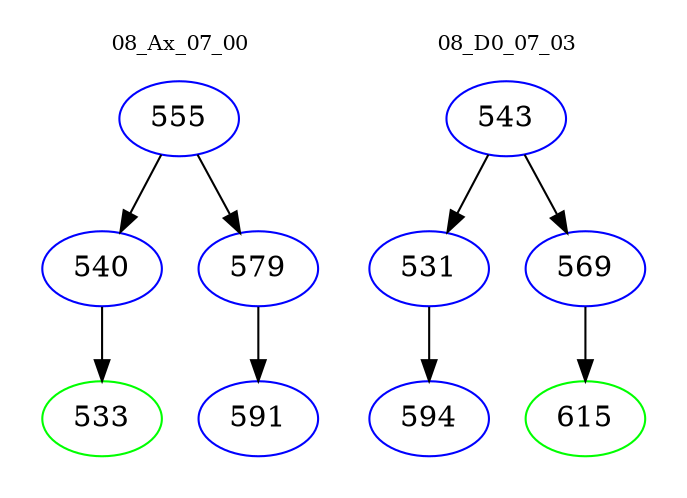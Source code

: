 digraph{
subgraph cluster_0 {
color = white
label = "08_Ax_07_00";
fontsize=10;
T0_555 [label="555", color="blue"]
T0_555 -> T0_540 [color="black"]
T0_540 [label="540", color="blue"]
T0_540 -> T0_533 [color="black"]
T0_533 [label="533", color="green"]
T0_555 -> T0_579 [color="black"]
T0_579 [label="579", color="blue"]
T0_579 -> T0_591 [color="black"]
T0_591 [label="591", color="blue"]
}
subgraph cluster_1 {
color = white
label = "08_D0_07_03";
fontsize=10;
T1_543 [label="543", color="blue"]
T1_543 -> T1_531 [color="black"]
T1_531 [label="531", color="blue"]
T1_531 -> T1_594 [color="black"]
T1_594 [label="594", color="blue"]
T1_543 -> T1_569 [color="black"]
T1_569 [label="569", color="blue"]
T1_569 -> T1_615 [color="black"]
T1_615 [label="615", color="green"]
}
}
